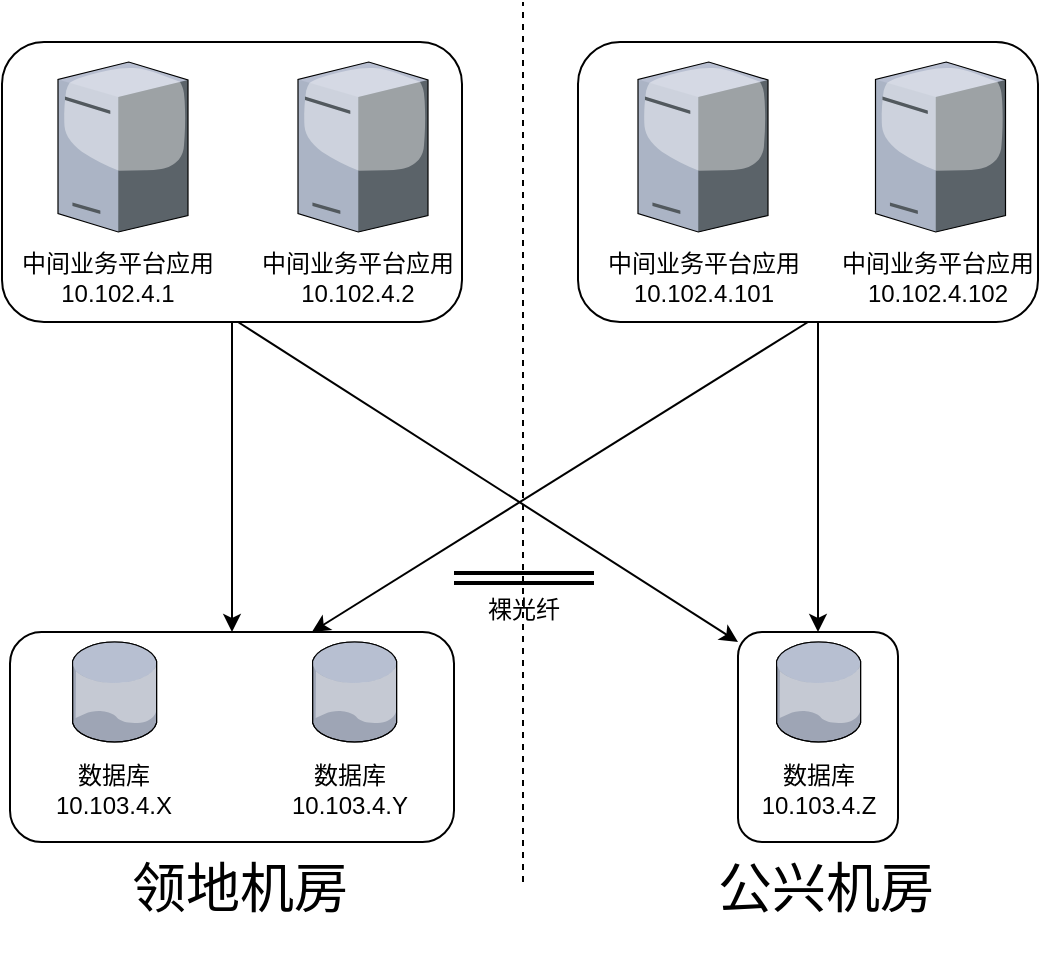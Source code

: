 <mxfile version="26.1.1">
  <diagram name="第 1 页" id="PNowgrB_NC_Xo3-Gm1vM">
    <mxGraphModel dx="1434" dy="844" grid="1" gridSize="10" guides="1" tooltips="1" connect="1" arrows="1" fold="1" page="1" pageScale="1" pageWidth="827" pageHeight="1169" math="0" shadow="0">
      <root>
        <mxCell id="0" />
        <mxCell id="1" parent="0" />
        <mxCell id="BuewOkE1ymk1Yr9WBYRx-15" value="" style="rounded=1;whiteSpace=wrap;html=1;" parent="1" vertex="1">
          <mxGeometry x="650" y="425" width="80" height="105" as="geometry" />
        </mxCell>
        <mxCell id="qcijBuevANjTs1jTrvzd-14" value="" style="rounded=1;whiteSpace=wrap;html=1;" parent="1" vertex="1">
          <mxGeometry x="570" y="130" width="230" height="140" as="geometry" />
        </mxCell>
        <mxCell id="qcijBuevANjTs1jTrvzd-13" value="" style="rounded=1;whiteSpace=wrap;html=1;" parent="1" vertex="1">
          <mxGeometry x="282" y="130" width="230" height="140" as="geometry" />
        </mxCell>
        <mxCell id="qcijBuevANjTs1jTrvzd-10" value="" style="rounded=1;whiteSpace=wrap;html=1;" parent="1" vertex="1">
          <mxGeometry x="286" y="425" width="222" height="105" as="geometry" />
        </mxCell>
        <mxCell id="qcijBuevANjTs1jTrvzd-1" value="" style="verticalLabelPosition=bottom;sketch=0;aspect=fixed;html=1;verticalAlign=top;strokeColor=none;align=center;outlineConnect=0;shape=mxgraph.citrix.database;" parent="1" vertex="1">
          <mxGeometry x="317.25" y="430" width="42.5" height="50" as="geometry" />
        </mxCell>
        <mxCell id="qcijBuevANjTs1jTrvzd-3" value="" style="verticalLabelPosition=bottom;sketch=0;aspect=fixed;html=1;verticalAlign=top;strokeColor=none;align=center;outlineConnect=0;shape=mxgraph.citrix.license_server;" parent="1" vertex="1">
          <mxGeometry x="310" y="140" width="65" height="85" as="geometry" />
        </mxCell>
        <mxCell id="qcijBuevANjTs1jTrvzd-4" value="" style="verticalLabelPosition=bottom;sketch=0;aspect=fixed;html=1;verticalAlign=top;strokeColor=none;align=center;outlineConnect=0;shape=mxgraph.citrix.database;" parent="1" vertex="1">
          <mxGeometry x="437.25" y="430" width="42.5" height="50" as="geometry" />
        </mxCell>
        <mxCell id="qcijBuevANjTs1jTrvzd-6" value="" style="verticalLabelPosition=bottom;sketch=0;aspect=fixed;html=1;verticalAlign=top;strokeColor=none;align=center;outlineConnect=0;shape=mxgraph.citrix.database;" parent="1" vertex="1">
          <mxGeometry x="669.25" y="430" width="42.5" height="50" as="geometry" />
        </mxCell>
        <mxCell id="qcijBuevANjTs1jTrvzd-7" value="" style="verticalLabelPosition=bottom;sketch=0;aspect=fixed;html=1;verticalAlign=top;strokeColor=none;align=center;outlineConnect=0;shape=mxgraph.citrix.license_server;" parent="1" vertex="1">
          <mxGeometry x="430" y="140" width="65" height="85" as="geometry" />
        </mxCell>
        <mxCell id="qcijBuevANjTs1jTrvzd-8" value="" style="verticalLabelPosition=bottom;sketch=0;aspect=fixed;html=1;verticalAlign=top;strokeColor=none;align=center;outlineConnect=0;shape=mxgraph.citrix.license_server;" parent="1" vertex="1">
          <mxGeometry x="600" y="140" width="65" height="85" as="geometry" />
        </mxCell>
        <mxCell id="qcijBuevANjTs1jTrvzd-9" value="" style="verticalLabelPosition=bottom;sketch=0;aspect=fixed;html=1;verticalAlign=top;strokeColor=none;align=center;outlineConnect=0;shape=mxgraph.citrix.license_server;" parent="1" vertex="1">
          <mxGeometry x="718.75" y="140" width="65" height="85" as="geometry" />
        </mxCell>
        <mxCell id="qcijBuevANjTs1jTrvzd-11" value="&lt;font style=&quot;font-size: 27px;&quot;&gt;领地机房&lt;/font&gt;" style="text;strokeColor=none;align=center;fillColor=none;html=1;verticalAlign=middle;whiteSpace=wrap;rounded=0;" parent="1" vertex="1">
          <mxGeometry x="341" y="532" width="120" height="43" as="geometry" />
        </mxCell>
        <mxCell id="qcijBuevANjTs1jTrvzd-15" value="中间业务平台应用&lt;div&gt;10.102.4.1&lt;/div&gt;" style="text;strokeColor=none;align=center;fillColor=none;html=1;verticalAlign=middle;whiteSpace=wrap;rounded=0;" parent="1" vertex="1">
          <mxGeometry x="290" y="225" width="100" height="45" as="geometry" />
        </mxCell>
        <mxCell id="qcijBuevANjTs1jTrvzd-19" value="" style="endArrow=none;dashed=1;html=1;rounded=0;" parent="1" edge="1">
          <mxGeometry width="50" height="50" relative="1" as="geometry">
            <mxPoint x="542.5" y="550" as="sourcePoint" />
            <mxPoint x="542.5" y="110" as="targetPoint" />
          </mxGeometry>
        </mxCell>
        <mxCell id="qcijBuevANjTs1jTrvzd-21" value="" style="shape=link;html=1;rounded=0;strokeWidth=2;" parent="1" edge="1">
          <mxGeometry width="100" relative="1" as="geometry">
            <mxPoint x="508" y="398" as="sourcePoint" />
            <mxPoint x="578" y="398" as="targetPoint" />
          </mxGeometry>
        </mxCell>
        <mxCell id="qcijBuevANjTs1jTrvzd-22" value="裸光纤" style="text;strokeColor=none;align=center;fillColor=none;html=1;verticalAlign=middle;whiteSpace=wrap;rounded=0;" parent="1" vertex="1">
          <mxGeometry x="518" y="405" width="50" height="17" as="geometry" />
        </mxCell>
        <mxCell id="qcijBuevANjTs1jTrvzd-24" style="edgeStyle=none;shape=link;rounded=0;orthogonalLoop=1;jettySize=auto;html=1;exitX=1;exitY=1;exitDx=0;exitDy=0;strokeColor=default;align=center;verticalAlign=middle;fontFamily=Helvetica;fontSize=11;fontColor=default;labelBackgroundColor=default;endArrow=classic;" parent="1" source="qcijBuevANjTs1jTrvzd-11" target="qcijBuevANjTs1jTrvzd-11" edge="1">
          <mxGeometry relative="1" as="geometry" />
        </mxCell>
        <mxCell id="qcijBuevANjTs1jTrvzd-25" value="&lt;font style=&quot;font-size: 27px;&quot;&gt;公兴机房&lt;/font&gt;" style="text;strokeColor=none;align=center;fillColor=none;html=1;verticalAlign=middle;whiteSpace=wrap;rounded=0;" parent="1" vertex="1">
          <mxGeometry x="634.19" y="532.75" width="120" height="41.5" as="geometry" />
        </mxCell>
        <mxCell id="BuewOkE1ymk1Yr9WBYRx-1" value="数据库&lt;div&gt;10.103.4.X&lt;/div&gt;" style="text;strokeColor=none;align=center;fillColor=none;html=1;verticalAlign=middle;whiteSpace=wrap;rounded=0;" parent="1" vertex="1">
          <mxGeometry x="304.75" y="484" width="66.25" height="40" as="geometry" />
        </mxCell>
        <mxCell id="BuewOkE1ymk1Yr9WBYRx-4" value="中间业务平台应用&lt;div&gt;10.102.4.2&lt;/div&gt;" style="text;strokeColor=none;align=center;fillColor=none;html=1;verticalAlign=middle;whiteSpace=wrap;rounded=0;" parent="1" vertex="1">
          <mxGeometry x="410" y="225" width="100" height="45" as="geometry" />
        </mxCell>
        <mxCell id="BuewOkE1ymk1Yr9WBYRx-5" value="中间业务平台应用&lt;div&gt;10.102.4.101&lt;/div&gt;" style="text;strokeColor=none;align=center;fillColor=none;html=1;verticalAlign=middle;whiteSpace=wrap;rounded=0;" parent="1" vertex="1">
          <mxGeometry x="582.5" y="225" width="100" height="45" as="geometry" />
        </mxCell>
        <mxCell id="BuewOkE1ymk1Yr9WBYRx-6" value="中间业务平台应用&lt;div&gt;10.102.4.102&lt;/div&gt;" style="text;strokeColor=none;align=center;fillColor=none;html=1;verticalAlign=middle;whiteSpace=wrap;rounded=0;" parent="1" vertex="1">
          <mxGeometry x="700" y="225" width="100" height="45" as="geometry" />
        </mxCell>
        <mxCell id="BuewOkE1ymk1Yr9WBYRx-7" value="数据库&lt;div&gt;10.103.4.Y&lt;/div&gt;" style="text;strokeColor=none;align=center;fillColor=none;html=1;verticalAlign=middle;whiteSpace=wrap;rounded=0;" parent="1" vertex="1">
          <mxGeometry x="422.88" y="484" width="66.25" height="40" as="geometry" />
        </mxCell>
        <mxCell id="BuewOkE1ymk1Yr9WBYRx-8" value="数据库&lt;div&gt;10.103.4.Z&lt;/div&gt;" style="text;strokeColor=none;align=center;fillColor=none;html=1;verticalAlign=middle;whiteSpace=wrap;rounded=0;" parent="1" vertex="1">
          <mxGeometry x="653" y="484" width="75" height="40" as="geometry" />
        </mxCell>
        <mxCell id="BuewOkE1ymk1Yr9WBYRx-9" value="" style="endArrow=classic;html=1;rounded=0;exitX=0.5;exitY=1;exitDx=0;exitDy=0;entryX=0.5;entryY=0;entryDx=0;entryDy=0;" parent="1" source="qcijBuevANjTs1jTrvzd-13" target="qcijBuevANjTs1jTrvzd-10" edge="1">
          <mxGeometry width="50" height="50" relative="1" as="geometry">
            <mxPoint x="400" y="360" as="sourcePoint" />
            <mxPoint x="450" y="310" as="targetPoint" />
          </mxGeometry>
        </mxCell>
        <mxCell id="BuewOkE1ymk1Yr9WBYRx-11" value="" style="endArrow=classic;html=1;rounded=0;" parent="1" edge="1">
          <mxGeometry width="50" height="50" relative="1" as="geometry">
            <mxPoint x="400" y="270" as="sourcePoint" />
            <mxPoint x="650" y="430" as="targetPoint" />
          </mxGeometry>
        </mxCell>
        <mxCell id="BuewOkE1ymk1Yr9WBYRx-12" value="" style="endArrow=classic;html=1;rounded=0;exitX=0.5;exitY=1;exitDx=0;exitDy=0;entryX=0.68;entryY=0;entryDx=0;entryDy=0;entryPerimeter=0;" parent="1" source="qcijBuevANjTs1jTrvzd-14" target="qcijBuevANjTs1jTrvzd-10" edge="1">
          <mxGeometry width="50" height="50" relative="1" as="geometry">
            <mxPoint x="407" y="280" as="sourcePoint" />
            <mxPoint x="450" y="420" as="targetPoint" />
          </mxGeometry>
        </mxCell>
        <mxCell id="BuewOkE1ymk1Yr9WBYRx-13" value="" style="endArrow=classic;html=1;rounded=0;entryX=0.5;entryY=0;entryDx=0;entryDy=0;" parent="1" target="BuewOkE1ymk1Yr9WBYRx-15" edge="1">
          <mxGeometry width="50" height="50" relative="1" as="geometry">
            <mxPoint x="690" y="270" as="sourcePoint" />
            <mxPoint x="690" y="390" as="targetPoint" />
          </mxGeometry>
        </mxCell>
      </root>
    </mxGraphModel>
  </diagram>
</mxfile>
